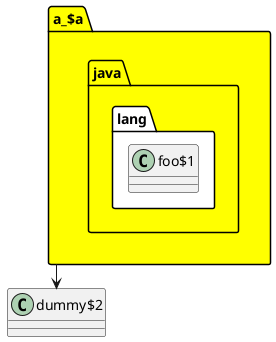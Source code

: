 {
  "sha1": "143d4zhrh3izxu9k6b8lx94960gre1z",
  "insertion": {
    "when": "2024-05-30T20:48:19.554Z",
    "user": "plantuml@gmail.com"
  }
}
@startuml
package a_$a #yellow {
  package java.lang #white {
    class foo$1
  }
}
a_$a --> dummy$2
@enduml

